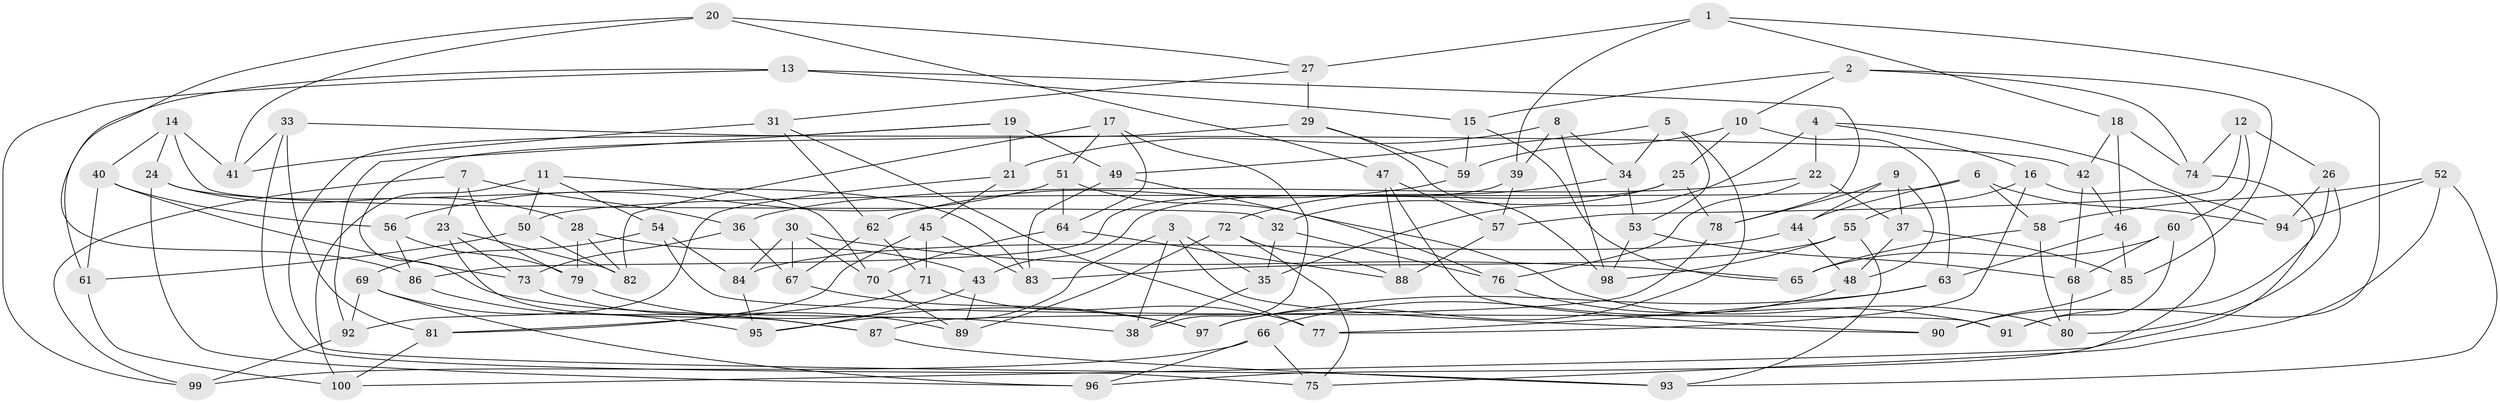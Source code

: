 // Generated by graph-tools (version 1.1) at 2025/39/02/21/25 10:39:01]
// undirected, 100 vertices, 200 edges
graph export_dot {
graph [start="1"]
  node [color=gray90,style=filled];
  1;
  2;
  3;
  4;
  5;
  6;
  7;
  8;
  9;
  10;
  11;
  12;
  13;
  14;
  15;
  16;
  17;
  18;
  19;
  20;
  21;
  22;
  23;
  24;
  25;
  26;
  27;
  28;
  29;
  30;
  31;
  32;
  33;
  34;
  35;
  36;
  37;
  38;
  39;
  40;
  41;
  42;
  43;
  44;
  45;
  46;
  47;
  48;
  49;
  50;
  51;
  52;
  53;
  54;
  55;
  56;
  57;
  58;
  59;
  60;
  61;
  62;
  63;
  64;
  65;
  66;
  67;
  68;
  69;
  70;
  71;
  72;
  73;
  74;
  75;
  76;
  77;
  78;
  79;
  80;
  81;
  82;
  83;
  84;
  85;
  86;
  87;
  88;
  89;
  90;
  91;
  92;
  93;
  94;
  95;
  96;
  97;
  98;
  99;
  100;
  1 -- 27;
  1 -- 91;
  1 -- 18;
  1 -- 39;
  2 -- 15;
  2 -- 85;
  2 -- 74;
  2 -- 10;
  3 -- 35;
  3 -- 90;
  3 -- 95;
  3 -- 38;
  4 -- 16;
  4 -- 22;
  4 -- 35;
  4 -- 94;
  5 -- 97;
  5 -- 53;
  5 -- 49;
  5 -- 34;
  6 -- 94;
  6 -- 58;
  6 -- 44;
  6 -- 50;
  7 -- 99;
  7 -- 79;
  7 -- 23;
  7 -- 36;
  8 -- 98;
  8 -- 21;
  8 -- 39;
  8 -- 34;
  9 -- 37;
  9 -- 48;
  9 -- 78;
  9 -- 44;
  10 -- 63;
  10 -- 25;
  10 -- 59;
  11 -- 100;
  11 -- 54;
  11 -- 50;
  11 -- 70;
  12 -- 26;
  12 -- 60;
  12 -- 74;
  12 -- 57;
  13 -- 99;
  13 -- 61;
  13 -- 15;
  13 -- 78;
  14 -- 41;
  14 -- 40;
  14 -- 32;
  14 -- 24;
  15 -- 59;
  15 -- 65;
  16 -- 77;
  16 -- 55;
  16 -- 96;
  17 -- 38;
  17 -- 82;
  17 -- 51;
  17 -- 64;
  18 -- 46;
  18 -- 42;
  18 -- 74;
  19 -- 92;
  19 -- 21;
  19 -- 93;
  19 -- 49;
  20 -- 27;
  20 -- 41;
  20 -- 86;
  20 -- 47;
  21 -- 92;
  21 -- 45;
  22 -- 36;
  22 -- 76;
  22 -- 37;
  23 -- 87;
  23 -- 73;
  23 -- 82;
  24 -- 96;
  24 -- 28;
  24 -- 83;
  25 -- 32;
  25 -- 43;
  25 -- 78;
  26 -- 94;
  26 -- 90;
  26 -- 80;
  27 -- 29;
  27 -- 31;
  28 -- 43;
  28 -- 79;
  28 -- 82;
  29 -- 98;
  29 -- 59;
  29 -- 38;
  30 -- 65;
  30 -- 84;
  30 -- 67;
  30 -- 70;
  31 -- 77;
  31 -- 62;
  31 -- 41;
  32 -- 35;
  32 -- 76;
  33 -- 81;
  33 -- 41;
  33 -- 75;
  33 -- 42;
  34 -- 53;
  34 -- 72;
  35 -- 38;
  36 -- 73;
  36 -- 67;
  37 -- 48;
  37 -- 85;
  39 -- 86;
  39 -- 57;
  40 -- 61;
  40 -- 73;
  40 -- 56;
  42 -- 46;
  42 -- 68;
  43 -- 95;
  43 -- 89;
  44 -- 84;
  44 -- 48;
  45 -- 83;
  45 -- 71;
  45 -- 81;
  46 -- 63;
  46 -- 85;
  47 -- 88;
  47 -- 90;
  47 -- 57;
  48 -- 66;
  49 -- 80;
  49 -- 83;
  50 -- 82;
  50 -- 61;
  51 -- 64;
  51 -- 76;
  51 -- 56;
  52 -- 94;
  52 -- 75;
  52 -- 93;
  52 -- 58;
  53 -- 98;
  53 -- 68;
  54 -- 84;
  54 -- 91;
  54 -- 69;
  55 -- 98;
  55 -- 93;
  55 -- 83;
  56 -- 79;
  56 -- 86;
  57 -- 88;
  58 -- 80;
  58 -- 65;
  59 -- 62;
  60 -- 68;
  60 -- 65;
  60 -- 91;
  61 -- 100;
  62 -- 67;
  62 -- 71;
  63 -- 97;
  63 -- 77;
  64 -- 70;
  64 -- 88;
  66 -- 99;
  66 -- 75;
  66 -- 96;
  67 -- 97;
  68 -- 80;
  69 -- 95;
  69 -- 92;
  69 -- 96;
  70 -- 89;
  71 -- 81;
  71 -- 77;
  72 -- 75;
  72 -- 89;
  72 -- 88;
  73 -- 89;
  74 -- 100;
  76 -- 91;
  78 -- 87;
  79 -- 97;
  81 -- 100;
  84 -- 95;
  85 -- 90;
  86 -- 87;
  87 -- 93;
  92 -- 99;
}
